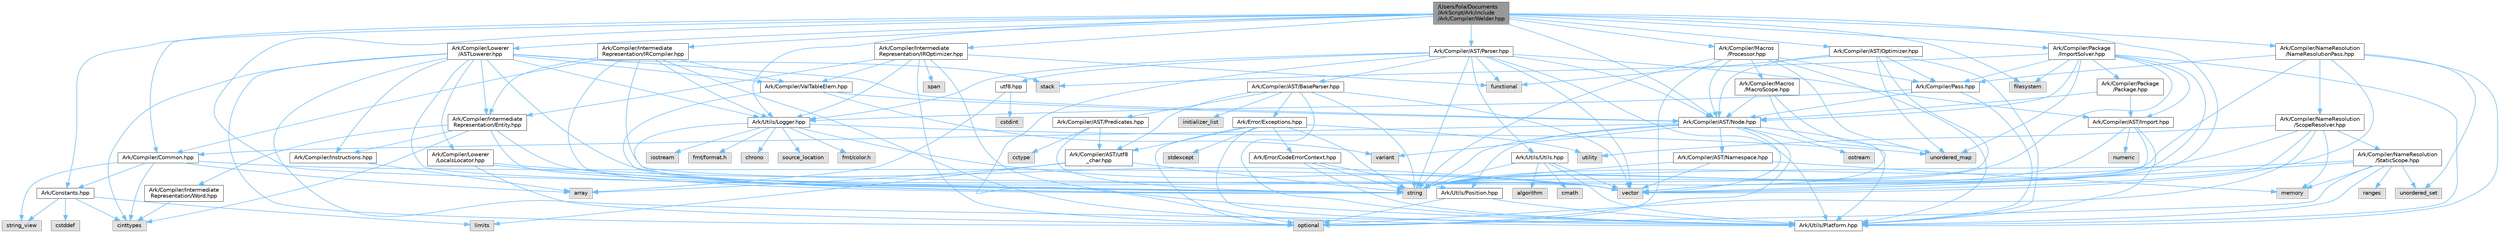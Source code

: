 digraph "/Users/fola/Documents/ArkScript/Ark/include/Ark/Compiler/Welder.hpp"
{
 // INTERACTIVE_SVG=YES
 // LATEX_PDF_SIZE
  bgcolor="transparent";
  edge [fontname=Helvetica,fontsize=10,labelfontname=Helvetica,labelfontsize=10];
  node [fontname=Helvetica,fontsize=10,shape=box,height=0.2,width=0.4];
  Node1 [id="Node000001",label="/Users/fola/Documents\l/ArkScript/Ark/include\l/Ark/Compiler/Welder.hpp",height=0.2,width=0.4,color="gray40", fillcolor="grey60", style="filled", fontcolor="black",tooltip="In charge of welding everything needed to compile code."];
  Node1 -> Node2 [id="edge1_Node000001_Node000002",color="steelblue1",style="solid",tooltip=" "];
  Node2 [id="Node000002",label="string",height=0.2,width=0.4,color="grey60", fillcolor="#E0E0E0", style="filled",tooltip=" "];
  Node1 -> Node3 [id="edge2_Node000001_Node000003",color="steelblue1",style="solid",tooltip=" "];
  Node3 [id="Node000003",label="vector",height=0.2,width=0.4,color="grey60", fillcolor="#E0E0E0", style="filled",tooltip=" "];
  Node1 -> Node4 [id="edge3_Node000001_Node000004",color="steelblue1",style="solid",tooltip=" "];
  Node4 [id="Node000004",label="filesystem",height=0.2,width=0.4,color="grey60", fillcolor="#E0E0E0", style="filled",tooltip=" "];
  Node1 -> Node5 [id="edge4_Node000001_Node000005",color="steelblue1",style="solid",tooltip=" "];
  Node5 [id="Node000005",label="Ark/Compiler/Common.hpp",height=0.2,width=0.4,color="grey40", fillcolor="white", style="filled",URL="$d8/ddd/Common_8hpp.html",tooltip="Common code for the compiler."];
  Node5 -> Node6 [id="edge5_Node000005_Node000006",color="steelblue1",style="solid",tooltip=" "];
  Node6 [id="Node000006",label="array",height=0.2,width=0.4,color="grey60", fillcolor="#E0E0E0", style="filled",tooltip=" "];
  Node5 -> Node7 [id="edge6_Node000005_Node000007",color="steelblue1",style="solid",tooltip=" "];
  Node7 [id="Node000007",label="string_view",height=0.2,width=0.4,color="grey60", fillcolor="#E0E0E0", style="filled",tooltip=" "];
  Node5 -> Node3 [id="edge7_Node000005_Node000003",color="steelblue1",style="solid",tooltip=" "];
  Node5 -> Node8 [id="edge8_Node000005_Node000008",color="steelblue1",style="solid",tooltip=" "];
  Node8 [id="Node000008",label="cinttypes",height=0.2,width=0.4,color="grey60", fillcolor="#E0E0E0", style="filled",tooltip=" "];
  Node5 -> Node9 [id="edge9_Node000005_Node000009",color="steelblue1",style="solid",tooltip=" "];
  Node9 [id="Node000009",label="Ark/Constants.hpp",height=0.2,width=0.4,color="grey40", fillcolor="white", style="filled",URL="$d6/de9/Constants_8hpp.html",tooltip="Constants used by ArkScript."];
  Node9 -> Node7 [id="edge10_Node000009_Node000007",color="steelblue1",style="solid",tooltip=" "];
  Node9 -> Node10 [id="edge11_Node000009_Node000010",color="steelblue1",style="solid",tooltip=" "];
  Node10 [id="Node000010",label="limits",height=0.2,width=0.4,color="grey60", fillcolor="#E0E0E0", style="filled",tooltip=" "];
  Node9 -> Node8 [id="edge12_Node000009_Node000008",color="steelblue1",style="solid",tooltip=" "];
  Node9 -> Node11 [id="edge13_Node000009_Node000011",color="steelblue1",style="solid",tooltip=" "];
  Node11 [id="Node000011",label="cstddef",height=0.2,width=0.4,color="grey60", fillcolor="#E0E0E0", style="filled",tooltip=" "];
  Node1 -> Node12 [id="edge14_Node000001_Node000012",color="steelblue1",style="solid",tooltip=" "];
  Node12 [id="Node000012",label="Ark/Compiler/AST/Node.hpp",height=0.2,width=0.4,color="grey40", fillcolor="white", style="filled",URL="$d7/dc6/Node_8hpp.html",tooltip="AST node used by the parser, optimizer and compiler."];
  Node12 -> Node13 [id="edge15_Node000012_Node000013",color="steelblue1",style="solid",tooltip=" "];
  Node13 [id="Node000013",label="variant",height=0.2,width=0.4,color="grey60", fillcolor="#E0E0E0", style="filled",tooltip=" "];
  Node12 -> Node14 [id="edge16_Node000012_Node000014",color="steelblue1",style="solid",tooltip=" "];
  Node14 [id="Node000014",label="ostream",height=0.2,width=0.4,color="grey60", fillcolor="#E0E0E0", style="filled",tooltip=" "];
  Node12 -> Node2 [id="edge17_Node000012_Node000002",color="steelblue1",style="solid",tooltip=" "];
  Node12 -> Node3 [id="edge18_Node000012_Node000003",color="steelblue1",style="solid",tooltip=" "];
  Node12 -> Node15 [id="edge19_Node000012_Node000015",color="steelblue1",style="solid",tooltip=" "];
  Node15 [id="Node000015",label="optional",height=0.2,width=0.4,color="grey60", fillcolor="#E0E0E0", style="filled",tooltip=" "];
  Node12 -> Node16 [id="edge20_Node000012_Node000016",color="steelblue1",style="solid",tooltip=" "];
  Node16 [id="Node000016",label="Ark/Compiler/AST/Namespace.hpp",height=0.2,width=0.4,color="grey40", fillcolor="white", style="filled",URL="$da/d33/Namespace_8hpp.html",tooltip=" "];
  Node16 -> Node2 [id="edge21_Node000016_Node000002",color="steelblue1",style="solid",tooltip=" "];
  Node16 -> Node3 [id="edge22_Node000016_Node000003",color="steelblue1",style="solid",tooltip=" "];
  Node16 -> Node17 [id="edge23_Node000016_Node000017",color="steelblue1",style="solid",tooltip=" "];
  Node17 [id="Node000017",label="memory",height=0.2,width=0.4,color="grey60", fillcolor="#E0E0E0", style="filled",tooltip=" "];
  Node12 -> Node5 [id="edge24_Node000012_Node000005",color="steelblue1",style="solid",tooltip=" "];
  Node12 -> Node18 [id="edge25_Node000012_Node000018",color="steelblue1",style="solid",tooltip=" "];
  Node18 [id="Node000018",label="Ark/Utils/Platform.hpp",height=0.2,width=0.4,color="grey40", fillcolor="white", style="filled",URL="$d5/d40/Platform_8hpp.html",tooltip="ArkScript configuration macros."];
  Node12 -> Node19 [id="edge26_Node000012_Node000019",color="steelblue1",style="solid",tooltip=" "];
  Node19 [id="Node000019",label="Ark/Utils/Position.hpp",height=0.2,width=0.4,color="grey40", fillcolor="white", style="filled",URL="$dc/d58/Position_8hpp.html",tooltip="Defines position utilities (for text in a file) for the parser, formatter, diagnostics."];
  Node19 -> Node15 [id="edge27_Node000019_Node000015",color="steelblue1",style="solid",tooltip=" "];
  Node19 -> Node18 [id="edge28_Node000019_Node000018",color="steelblue1",style="solid",tooltip=" "];
  Node1 -> Node20 [id="edge29_Node000001_Node000020",color="steelblue1",style="solid",tooltip=" "];
  Node20 [id="Node000020",label="Ark/Compiler/AST/Parser.hpp",height=0.2,width=0.4,color="grey40", fillcolor="white", style="filled",URL="$d7/ddd/Parser_8hpp.html",tooltip="Parse ArkScript code, but do not handle any import declarations."];
  Node20 -> Node21 [id="edge30_Node000020_Node000021",color="steelblue1",style="solid",tooltip=" "];
  Node21 [id="Node000021",label="Ark/Compiler/AST/BaseParser.hpp",height=0.2,width=0.4,color="grey40", fillcolor="white", style="filled",URL="$d3/d70/BaseParser_8hpp.html",tooltip=" "];
  Node21 -> Node2 [id="edge31_Node000021_Node000002",color="steelblue1",style="solid",tooltip=" "];
  Node21 -> Node3 [id="edge32_Node000021_Node000003",color="steelblue1",style="solid",tooltip=" "];
  Node21 -> Node22 [id="edge33_Node000021_Node000022",color="steelblue1",style="solid",tooltip=" "];
  Node22 [id="Node000022",label="initializer_list",height=0.2,width=0.4,color="grey60", fillcolor="#E0E0E0", style="filled",tooltip=" "];
  Node21 -> Node18 [id="edge34_Node000021_Node000018",color="steelblue1",style="solid",tooltip=" "];
  Node21 -> Node23 [id="edge35_Node000021_Node000023",color="steelblue1",style="solid",tooltip=" "];
  Node23 [id="Node000023",label="Ark/Error/Exceptions.hpp",height=0.2,width=0.4,color="grey40", fillcolor="white", style="filled",URL="$d2/de9/Exceptions_8hpp.html",tooltip="ArkScript homemade exceptions."];
  Node23 -> Node2 [id="edge36_Node000023_Node000002",color="steelblue1",style="solid",tooltip=" "];
  Node23 -> Node24 [id="edge37_Node000023_Node000024",color="steelblue1",style="solid",tooltip=" "];
  Node24 [id="Node000024",label="utility",height=0.2,width=0.4,color="grey60", fillcolor="#E0E0E0", style="filled",tooltip=" "];
  Node23 -> Node25 [id="edge38_Node000023_Node000025",color="steelblue1",style="solid",tooltip=" "];
  Node25 [id="Node000025",label="stdexcept",height=0.2,width=0.4,color="grey60", fillcolor="#E0E0E0", style="filled",tooltip=" "];
  Node23 -> Node15 [id="edge39_Node000023_Node000015",color="steelblue1",style="solid",tooltip=" "];
  Node23 -> Node26 [id="edge40_Node000023_Node000026",color="steelblue1",style="solid",tooltip=" "];
  Node26 [id="Node000026",label="Ark/Compiler/AST/utf8\l_char.hpp",height=0.2,width=0.4,color="grey40", fillcolor="white", style="filled",URL="$db/d4e/utf8__char_8hpp.html",tooltip=" "];
  Node26 -> Node6 [id="edge41_Node000026_Node000006",color="steelblue1",style="solid",tooltip=" "];
  Node26 -> Node2 [id="edge42_Node000026_Node000002",color="steelblue1",style="solid",tooltip=" "];
  Node26 -> Node10 [id="edge43_Node000026_Node000010",color="steelblue1",style="solid",tooltip=" "];
  Node23 -> Node18 [id="edge44_Node000023_Node000018",color="steelblue1",style="solid",tooltip=" "];
  Node23 -> Node27 [id="edge45_Node000023_Node000027",color="steelblue1",style="solid",tooltip=" "];
  Node27 [id="Node000027",label="Ark/Error/CodeErrorContext.hpp",height=0.2,width=0.4,color="grey40", fillcolor="white", style="filled",URL="$dc/d73/CodeErrorContext_8hpp.html",tooltip="Defines a code error context."];
  Node27 -> Node2 [id="edge46_Node000027_Node000002",color="steelblue1",style="solid",tooltip=" "];
  Node27 -> Node18 [id="edge47_Node000027_Node000018",color="steelblue1",style="solid",tooltip=" "];
  Node27 -> Node19 [id="edge48_Node000027_Node000019",color="steelblue1",style="solid",tooltip=" "];
  Node21 -> Node28 [id="edge49_Node000021_Node000028",color="steelblue1",style="solid",tooltip=" "];
  Node28 [id="Node000028",label="Ark/Compiler/AST/Predicates.hpp",height=0.2,width=0.4,color="grey40", fillcolor="white", style="filled",URL="$dc/d59/Predicates_8hpp.html",tooltip=" "];
  Node28 -> Node2 [id="edge50_Node000028_Node000002",color="steelblue1",style="solid",tooltip=" "];
  Node28 -> Node29 [id="edge51_Node000028_Node000029",color="steelblue1",style="solid",tooltip=" "];
  Node29 [id="Node000029",label="cctype",height=0.2,width=0.4,color="grey60", fillcolor="#E0E0E0", style="filled",tooltip=" "];
  Node28 -> Node26 [id="edge52_Node000028_Node000026",color="steelblue1",style="solid",tooltip=" "];
  Node21 -> Node26 [id="edge53_Node000021_Node000026",color="steelblue1",style="solid",tooltip=" "];
  Node20 -> Node12 [id="edge54_Node000020_Node000012",color="steelblue1",style="solid",tooltip=" "];
  Node20 -> Node30 [id="edge55_Node000020_Node000030",color="steelblue1",style="solid",tooltip=" "];
  Node30 [id="Node000030",label="Ark/Compiler/AST/Import.hpp",height=0.2,width=0.4,color="grey40", fillcolor="white", style="filled",URL="$d4/d32/Import_8hpp.html",tooltip=" "];
  Node30 -> Node3 [id="edge56_Node000030_Node000003",color="steelblue1",style="solid",tooltip=" "];
  Node30 -> Node2 [id="edge57_Node000030_Node000002",color="steelblue1",style="solid",tooltip=" "];
  Node30 -> Node31 [id="edge58_Node000030_Node000031",color="steelblue1",style="solid",tooltip=" "];
  Node31 [id="Node000031",label="numeric",height=0.2,width=0.4,color="grey60", fillcolor="#E0E0E0", style="filled",tooltip=" "];
  Node30 -> Node18 [id="edge59_Node000030_Node000018",color="steelblue1",style="solid",tooltip=" "];
  Node20 -> Node32 [id="edge60_Node000020_Node000032",color="steelblue1",style="solid",tooltip=" "];
  Node32 [id="Node000032",label="Ark/Utils/Logger.hpp",height=0.2,width=0.4,color="grey40", fillcolor="white", style="filled",URL="$d9/d11/Logger_8hpp.html",tooltip="Internal logger."];
  Node32 -> Node33 [id="edge61_Node000032_Node000033",color="steelblue1",style="solid",tooltip=" "];
  Node33 [id="Node000033",label="iostream",height=0.2,width=0.4,color="grey60", fillcolor="#E0E0E0", style="filled",tooltip=" "];
  Node32 -> Node34 [id="edge62_Node000032_Node000034",color="steelblue1",style="solid",tooltip=" "];
  Node34 [id="Node000034",label="fmt/format.h",height=0.2,width=0.4,color="grey60", fillcolor="#E0E0E0", style="filled",tooltip=" "];
  Node32 -> Node2 [id="edge63_Node000032_Node000002",color="steelblue1",style="solid",tooltip=" "];
  Node32 -> Node35 [id="edge64_Node000032_Node000035",color="steelblue1",style="solid",tooltip=" "];
  Node35 [id="Node000035",label="chrono",height=0.2,width=0.4,color="grey60", fillcolor="#E0E0E0", style="filled",tooltip=" "];
  Node32 -> Node36 [id="edge65_Node000032_Node000036",color="steelblue1",style="solid",tooltip=" "];
  Node36 [id="Node000036",label="source_location",height=0.2,width=0.4,color="grey60", fillcolor="#E0E0E0", style="filled",tooltip=" "];
  Node32 -> Node3 [id="edge66_Node000032_Node000003",color="steelblue1",style="solid",tooltip=" "];
  Node32 -> Node37 [id="edge67_Node000032_Node000037",color="steelblue1",style="solid",tooltip=" "];
  Node37 [id="Node000037",label="unordered_map",height=0.2,width=0.4,color="grey60", fillcolor="#E0E0E0", style="filled",tooltip=" "];
  Node32 -> Node38 [id="edge68_Node000032_Node000038",color="steelblue1",style="solid",tooltip=" "];
  Node38 [id="Node000038",label="fmt/color.h",height=0.2,width=0.4,color="grey60", fillcolor="#E0E0E0", style="filled",tooltip=" "];
  Node20 -> Node39 [id="edge69_Node000020_Node000039",color="steelblue1",style="solid",tooltip=" "];
  Node39 [id="Node000039",label="Ark/Utils/Utils.hpp",height=0.2,width=0.4,color="grey40", fillcolor="white", style="filled",URL="$d3/d7a/Ark_2Utils_2Utils_8hpp.html",tooltip="Lots of utilities about string, filesystem and more."];
  Node39 -> Node18 [id="edge70_Node000039_Node000018",color="steelblue1",style="solid",tooltip=" "];
  Node39 -> Node40 [id="edge71_Node000039_Node000040",color="steelblue1",style="solid",tooltip=" "];
  Node40 [id="Node000040",label="algorithm",height=0.2,width=0.4,color="grey60", fillcolor="#E0E0E0", style="filled",tooltip=" "];
  Node39 -> Node2 [id="edge72_Node000039_Node000002",color="steelblue1",style="solid",tooltip=" "];
  Node39 -> Node3 [id="edge73_Node000039_Node000003",color="steelblue1",style="solid",tooltip=" "];
  Node39 -> Node41 [id="edge74_Node000039_Node000041",color="steelblue1",style="solid",tooltip=" "];
  Node41 [id="Node000041",label="cmath",height=0.2,width=0.4,color="grey60", fillcolor="#E0E0E0", style="filled",tooltip=" "];
  Node20 -> Node18 [id="edge75_Node000020_Node000018",color="steelblue1",style="solid",tooltip=" "];
  Node20 -> Node2 [id="edge76_Node000020_Node000002",color="steelblue1",style="solid",tooltip=" "];
  Node20 -> Node3 [id="edge77_Node000020_Node000003",color="steelblue1",style="solid",tooltip=" "];
  Node20 -> Node15 [id="edge78_Node000020_Node000015",color="steelblue1",style="solid",tooltip=" "];
  Node20 -> Node42 [id="edge79_Node000020_Node000042",color="steelblue1",style="solid",tooltip=" "];
  Node42 [id="Node000042",label="functional",height=0.2,width=0.4,color="grey60", fillcolor="#E0E0E0", style="filled",tooltip=" "];
  Node20 -> Node43 [id="edge80_Node000020_Node000043",color="steelblue1",style="solid",tooltip=" "];
  Node43 [id="Node000043",label="utf8.hpp",height=0.2,width=0.4,color="grey40", fillcolor="white", style="filled",URL="$d1/d85/utf8_8hpp.html",tooltip=" "];
  Node43 -> Node6 [id="edge81_Node000043_Node000006",color="steelblue1",style="solid",tooltip=" "];
  Node43 -> Node44 [id="edge82_Node000043_Node000044",color="steelblue1",style="solid",tooltip=" "];
  Node44 [id="Node000044",label="cstdint",height=0.2,width=0.4,color="grey60", fillcolor="#E0E0E0", style="filled",tooltip=" "];
  Node1 -> Node45 [id="edge83_Node000001_Node000045",color="steelblue1",style="solid",tooltip=" "];
  Node45 [id="Node000045",label="Ark/Compiler/Lowerer\l/ASTLowerer.hpp",height=0.2,width=0.4,color="grey40", fillcolor="white", style="filled",URL="$db/d08/ASTLowerer_8hpp.html",tooltip=" "];
  Node45 -> Node46 [id="edge84_Node000045_Node000046",color="steelblue1",style="solid",tooltip=" "];
  Node46 [id="Node000046",label="stack",height=0.2,width=0.4,color="grey60", fillcolor="#E0E0E0", style="filled",tooltip=" "];
  Node45 -> Node3 [id="edge85_Node000045_Node000003",color="steelblue1",style="solid",tooltip=" "];
  Node45 -> Node2 [id="edge86_Node000045_Node000002",color="steelblue1",style="solid",tooltip=" "];
  Node45 -> Node8 [id="edge87_Node000045_Node000008",color="steelblue1",style="solid",tooltip=" "];
  Node45 -> Node15 [id="edge88_Node000045_Node000015",color="steelblue1",style="solid",tooltip=" "];
  Node45 -> Node18 [id="edge89_Node000045_Node000018",color="steelblue1",style="solid",tooltip=" "];
  Node45 -> Node32 [id="edge90_Node000045_Node000032",color="steelblue1",style="solid",tooltip=" "];
  Node45 -> Node47 [id="edge91_Node000045_Node000047",color="steelblue1",style="solid",tooltip=" "];
  Node47 [id="Node000047",label="Ark/Compiler/Instructions.hpp",height=0.2,width=0.4,color="grey40", fillcolor="white", style="filled",URL="$d8/daa/Instructions_8hpp.html",tooltip="The different instructions used by the compiler and virtual machine."];
  Node47 -> Node6 [id="edge92_Node000047_Node000006",color="steelblue1",style="solid",tooltip=" "];
  Node45 -> Node48 [id="edge93_Node000045_Node000048",color="steelblue1",style="solid",tooltip=" "];
  Node48 [id="Node000048",label="Ark/Compiler/Intermediate\lRepresentation/Entity.hpp",height=0.2,width=0.4,color="grey40", fillcolor="white", style="filled",URL="$de/da6/Entity_8hpp.html",tooltip="An entity in the IR is a bundle of information."];
  Node48 -> Node8 [id="edge94_Node000048_Node000008",color="steelblue1",style="solid",tooltip=" "];
  Node48 -> Node3 [id="edge95_Node000048_Node000003",color="steelblue1",style="solid",tooltip=" "];
  Node48 -> Node2 [id="edge96_Node000048_Node000002",color="steelblue1",style="solid",tooltip=" "];
  Node48 -> Node49 [id="edge97_Node000048_Node000049",color="steelblue1",style="solid",tooltip=" "];
  Node49 [id="Node000049",label="Ark/Compiler/Intermediate\lRepresentation/Word.hpp",height=0.2,width=0.4,color="grey40", fillcolor="white", style="filled",URL="$db/d53/Word_8hpp.html",tooltip="Describe an instruction and its immediate argument."];
  Node49 -> Node8 [id="edge98_Node000049_Node000008",color="steelblue1",style="solid",tooltip=" "];
  Node48 -> Node47 [id="edge99_Node000048_Node000047",color="steelblue1",style="solid",tooltip=" "];
  Node45 -> Node12 [id="edge100_Node000045_Node000012",color="steelblue1",style="solid",tooltip=" "];
  Node45 -> Node50 [id="edge101_Node000045_Node000050",color="steelblue1",style="solid",tooltip=" "];
  Node50 [id="Node000050",label="Ark/Compiler/ValTableElem.hpp",height=0.2,width=0.4,color="grey40", fillcolor="white", style="filled",URL="$dd/de7/ValTableElem_8hpp.html",tooltip="The basic value type handled by the compiler."];
  Node50 -> Node13 [id="edge102_Node000050_Node000013",color="steelblue1",style="solid",tooltip=" "];
  Node50 -> Node2 [id="edge103_Node000050_Node000002",color="steelblue1",style="solid",tooltip=" "];
  Node50 -> Node12 [id="edge104_Node000050_Node000012",color="steelblue1",style="solid",tooltip=" "];
  Node45 -> Node51 [id="edge105_Node000045_Node000051",color="steelblue1",style="solid",tooltip=" "];
  Node51 [id="Node000051",label="Ark/Compiler/Lowerer\l/LocalsLocator.hpp",height=0.2,width=0.4,color="grey40", fillcolor="white", style="filled",URL="$df/dd6/LocalsLocator_8hpp.html",tooltip="Track locals at compile."];
  Node51 -> Node3 [id="edge106_Node000051_Node000003",color="steelblue1",style="solid",tooltip=" "];
  Node51 -> Node2 [id="edge107_Node000051_Node000002",color="steelblue1",style="solid",tooltip=" "];
  Node51 -> Node15 [id="edge108_Node000051_Node000015",color="steelblue1",style="solid",tooltip=" "];
  Node1 -> Node52 [id="edge109_Node000001_Node000052",color="steelblue1",style="solid",tooltip=" "];
  Node52 [id="Node000052",label="Ark/Compiler/Intermediate\lRepresentation/IROptimizer.hpp",height=0.2,width=0.4,color="grey40", fillcolor="white", style="filled",URL="$d0/de2/IROptimizer_8hpp.html",tooltip="Optimize IR based on IR entity grouped by 2 (or more)"];
  Node52 -> Node18 [id="edge110_Node000052_Node000018",color="steelblue1",style="solid",tooltip=" "];
  Node52 -> Node32 [id="edge111_Node000052_Node000032",color="steelblue1",style="solid",tooltip=" "];
  Node52 -> Node50 [id="edge112_Node000052_Node000050",color="steelblue1",style="solid",tooltip=" "];
  Node52 -> Node48 [id="edge113_Node000052_Node000048",color="steelblue1",style="solid",tooltip=" "];
  Node52 -> Node53 [id="edge114_Node000052_Node000053",color="steelblue1",style="solid",tooltip=" "];
  Node53 [id="Node000053",label="span",height=0.2,width=0.4,color="grey60", fillcolor="#E0E0E0", style="filled",tooltip=" "];
  Node52 -> Node15 [id="edge115_Node000052_Node000015",color="steelblue1",style="solid",tooltip=" "];
  Node52 -> Node42 [id="edge116_Node000052_Node000042",color="steelblue1",style="solid",tooltip=" "];
  Node1 -> Node54 [id="edge117_Node000001_Node000054",color="steelblue1",style="solid",tooltip=" "];
  Node54 [id="Node000054",label="Ark/Compiler/Intermediate\lRepresentation/IRCompiler.hpp",height=0.2,width=0.4,color="grey40", fillcolor="white", style="filled",URL="$df/d86/IRCompiler_8hpp.html",tooltip="Compile the intermediate representation to bytecode."];
  Node54 -> Node3 [id="edge118_Node000054_Node000003",color="steelblue1",style="solid",tooltip=" "];
  Node54 -> Node2 [id="edge119_Node000054_Node000002",color="steelblue1",style="solid",tooltip=" "];
  Node54 -> Node18 [id="edge120_Node000054_Node000018",color="steelblue1",style="solid",tooltip=" "];
  Node54 -> Node32 [id="edge121_Node000054_Node000032",color="steelblue1",style="solid",tooltip=" "];
  Node54 -> Node5 [id="edge122_Node000054_Node000005",color="steelblue1",style="solid",tooltip=" "];
  Node54 -> Node50 [id="edge123_Node000054_Node000050",color="steelblue1",style="solid",tooltip=" "];
  Node54 -> Node48 [id="edge124_Node000054_Node000048",color="steelblue1",style="solid",tooltip=" "];
  Node1 -> Node9 [id="edge125_Node000001_Node000009",color="steelblue1",style="solid",tooltip=" "];
  Node1 -> Node32 [id="edge126_Node000001_Node000032",color="steelblue1",style="solid",tooltip=" "];
  Node1 -> Node55 [id="edge127_Node000001_Node000055",color="steelblue1",style="solid",tooltip=" "];
  Node55 [id="Node000055",label="Ark/Compiler/Package\l/ImportSolver.hpp",height=0.2,width=0.4,color="grey40", fillcolor="white", style="filled",URL="$d1/db0/ImportSolver_8hpp.html",tooltip="Handle imports, resolve them with modules and everything."];
  Node55 -> Node46 [id="edge128_Node000055_Node000046",color="steelblue1",style="solid",tooltip=" "];
  Node55 -> Node3 [id="edge129_Node000055_Node000003",color="steelblue1",style="solid",tooltip=" "];
  Node55 -> Node2 [id="edge130_Node000055_Node000002",color="steelblue1",style="solid",tooltip=" "];
  Node55 -> Node4 [id="edge131_Node000055_Node000004",color="steelblue1",style="solid",tooltip=" "];
  Node55 -> Node37 [id="edge132_Node000055_Node000037",color="steelblue1",style="solid",tooltip=" "];
  Node55 -> Node18 [id="edge133_Node000055_Node000018",color="steelblue1",style="solid",tooltip=" "];
  Node55 -> Node56 [id="edge134_Node000055_Node000056",color="steelblue1",style="solid",tooltip=" "];
  Node56 [id="Node000056",label="Ark/Compiler/Pass.hpp",height=0.2,width=0.4,color="grey40", fillcolor="white", style="filled",URL="$df/d5f/Pass_8hpp.html",tooltip="Interface for a compiler pass (take in an AST, output an AST)"];
  Node56 -> Node18 [id="edge135_Node000056_Node000018",color="steelblue1",style="solid",tooltip=" "];
  Node56 -> Node12 [id="edge136_Node000056_Node000012",color="steelblue1",style="solid",tooltip=" "];
  Node56 -> Node32 [id="edge137_Node000056_Node000032",color="steelblue1",style="solid",tooltip=" "];
  Node55 -> Node12 [id="edge138_Node000055_Node000012",color="steelblue1",style="solid",tooltip=" "];
  Node55 -> Node30 [id="edge139_Node000055_Node000030",color="steelblue1",style="solid",tooltip=" "];
  Node55 -> Node57 [id="edge140_Node000055_Node000057",color="steelblue1",style="solid",tooltip=" "];
  Node57 [id="Node000057",label="Ark/Compiler/Package\l/Package.hpp",height=0.2,width=0.4,color="grey40", fillcolor="white", style="filled",URL="$d8/d80/Package_8hpp.html",tooltip=" "];
  Node57 -> Node12 [id="edge141_Node000057_Node000012",color="steelblue1",style="solid",tooltip=" "];
  Node57 -> Node30 [id="edge142_Node000057_Node000030",color="steelblue1",style="solid",tooltip=" "];
  Node1 -> Node58 [id="edge143_Node000001_Node000058",color="steelblue1",style="solid",tooltip=" "];
  Node58 [id="Node000058",label="Ark/Compiler/Macros\l/Processor.hpp",height=0.2,width=0.4,color="grey40", fillcolor="white", style="filled",URL="$de/db1/Processor_8hpp.html",tooltip="Handles the macros and their expansion in ArkScript source code."];
  Node58 -> Node18 [id="edge144_Node000058_Node000018",color="steelblue1",style="solid",tooltip=" "];
  Node58 -> Node12 [id="edge145_Node000058_Node000012",color="steelblue1",style="solid",tooltip=" "];
  Node58 -> Node59 [id="edge146_Node000058_Node000059",color="steelblue1",style="solid",tooltip=" "];
  Node59 [id="Node000059",label="Ark/Compiler/Macros\l/MacroScope.hpp",height=0.2,width=0.4,color="grey40", fillcolor="white", style="filled",URL="$d7/dfb/MacroScope_8hpp.html",tooltip="Defines tools to handle macro definitions."];
  Node59 -> Node12 [id="edge147_Node000059_Node000012",color="steelblue1",style="solid",tooltip=" "];
  Node59 -> Node37 [id="edge148_Node000059_Node000037",color="steelblue1",style="solid",tooltip=" "];
  Node59 -> Node2 [id="edge149_Node000059_Node000002",color="steelblue1",style="solid",tooltip=" "];
  Node58 -> Node56 [id="edge150_Node000058_Node000056",color="steelblue1",style="solid",tooltip=" "];
  Node58 -> Node37 [id="edge151_Node000058_Node000037",color="steelblue1",style="solid",tooltip=" "];
  Node58 -> Node15 [id="edge152_Node000058_Node000015",color="steelblue1",style="solid",tooltip=" "];
  Node58 -> Node2 [id="edge153_Node000058_Node000002",color="steelblue1",style="solid",tooltip=" "];
  Node1 -> Node60 [id="edge154_Node000001_Node000060",color="steelblue1",style="solid",tooltip=" "];
  Node60 [id="Node000060",label="Ark/Compiler/AST/Optimizer.hpp",height=0.2,width=0.4,color="grey40", fillcolor="white", style="filled",URL="$db/d93/Optimizer_8hpp.html",tooltip="Optimizes a given ArkScript AST."];
  Node60 -> Node42 [id="edge155_Node000060_Node000042",color="steelblue1",style="solid",tooltip=" "];
  Node60 -> Node37 [id="edge156_Node000060_Node000037",color="steelblue1",style="solid",tooltip=" "];
  Node60 -> Node2 [id="edge157_Node000060_Node000002",color="steelblue1",style="solid",tooltip=" "];
  Node60 -> Node18 [id="edge158_Node000060_Node000018",color="steelblue1",style="solid",tooltip=" "];
  Node60 -> Node56 [id="edge159_Node000060_Node000056",color="steelblue1",style="solid",tooltip=" "];
  Node60 -> Node12 [id="edge160_Node000060_Node000012",color="steelblue1",style="solid",tooltip=" "];
  Node1 -> Node61 [id="edge161_Node000001_Node000061",color="steelblue1",style="solid",tooltip=" "];
  Node61 [id="Node000061",label="Ark/Compiler/NameResolution\l/NameResolutionPass.hpp",height=0.2,width=0.4,color="grey40", fillcolor="white", style="filled",URL="$d4/de8/NameResolutionPass_8hpp.html",tooltip="Resolves names and fully qualify them in the AST (prefixing them with the package they are from)"];
  Node61 -> Node3 [id="edge162_Node000061_Node000003",color="steelblue1",style="solid",tooltip=" "];
  Node61 -> Node2 [id="edge163_Node000061_Node000002",color="steelblue1",style="solid",tooltip=" "];
  Node61 -> Node62 [id="edge164_Node000061_Node000062",color="steelblue1",style="solid",tooltip=" "];
  Node62 [id="Node000062",label="unordered_set",height=0.2,width=0.4,color="grey60", fillcolor="#E0E0E0", style="filled",tooltip=" "];
  Node61 -> Node18 [id="edge165_Node000061_Node000018",color="steelblue1",style="solid",tooltip=" "];
  Node61 -> Node56 [id="edge166_Node000061_Node000056",color="steelblue1",style="solid",tooltip=" "];
  Node61 -> Node63 [id="edge167_Node000061_Node000063",color="steelblue1",style="solid",tooltip=" "];
  Node63 [id="Node000063",label="Ark/Compiler/NameResolution\l/ScopeResolver.hpp",height=0.2,width=0.4,color="grey40", fillcolor="white", style="filled",URL="$db/d5b/ScopeResolver_8hpp.html",tooltip="Handle scope resolution at compile time."];
  Node63 -> Node2 [id="edge168_Node000063_Node000002",color="steelblue1",style="solid",tooltip=" "];
  Node63 -> Node15 [id="edge169_Node000063_Node000015",color="steelblue1",style="solid",tooltip=" "];
  Node63 -> Node17 [id="edge170_Node000063_Node000017",color="steelblue1",style="solid",tooltip=" "];
  Node63 -> Node3 [id="edge171_Node000063_Node000003",color="steelblue1",style="solid",tooltip=" "];
  Node63 -> Node24 [id="edge172_Node000063_Node000024",color="steelblue1",style="solid",tooltip=" "];
  Node63 -> Node64 [id="edge173_Node000063_Node000064",color="steelblue1",style="solid",tooltip=" "];
  Node64 [id="Node000064",label="Ark/Compiler/NameResolution\l/StaticScope.hpp",height=0.2,width=0.4,color="grey40", fillcolor="white", style="filled",URL="$df/db8/StaticScope_8hpp.html",tooltip="Static scopes (for functions, loops) and namespace scopes (for packages) definitions,..."];
  Node64 -> Node2 [id="edge174_Node000064_Node000002",color="steelblue1",style="solid",tooltip=" "];
  Node64 -> Node15 [id="edge175_Node000064_Node000015",color="steelblue1",style="solid",tooltip=" "];
  Node64 -> Node17 [id="edge176_Node000064_Node000017",color="steelblue1",style="solid",tooltip=" "];
  Node64 -> Node3 [id="edge177_Node000064_Node000003",color="steelblue1",style="solid",tooltip=" "];
  Node64 -> Node65 [id="edge178_Node000064_Node000065",color="steelblue1",style="solid",tooltip=" "];
  Node65 [id="Node000065",label="ranges",height=0.2,width=0.4,color="grey60", fillcolor="#E0E0E0", style="filled",tooltip=" "];
  Node64 -> Node62 [id="edge179_Node000064_Node000062",color="steelblue1",style="solid",tooltip=" "];
  Node64 -> Node18 [id="edge180_Node000064_Node000018",color="steelblue1",style="solid",tooltip=" "];
}
